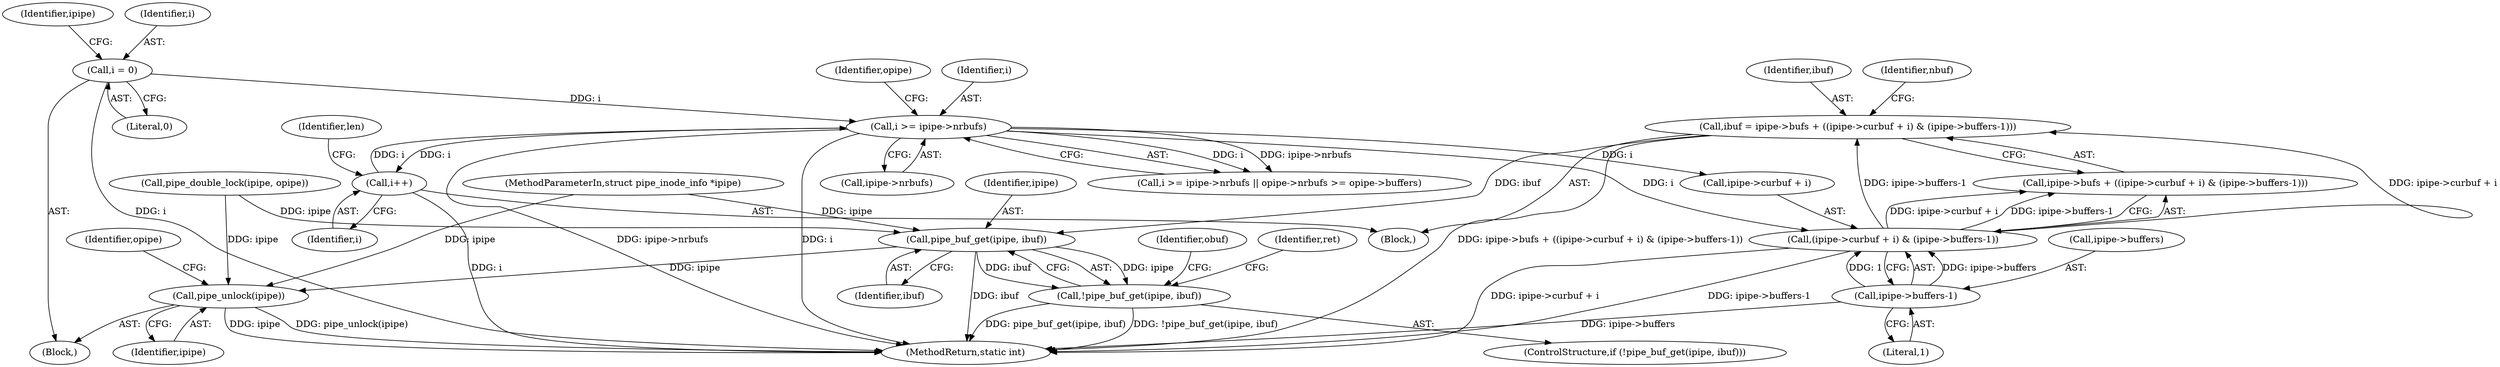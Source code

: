 digraph "0_linux_15fab63e1e57be9fdb5eec1bbc5916e9825e9acb@integer" {
"1000161" [label="(Call,ibuf = ipipe->bufs + ((ipipe->curbuf + i) & (ipipe->buffers-1)))"];
"1000167" [label="(Call,(ipipe->curbuf + i) & (ipipe->buffers-1))"];
"1000148" [label="(Call,i >= ipipe->nrbufs)"];
"1000250" [label="(Call,i++)"];
"1000119" [label="(Call,i = 0)"];
"1000173" [label="(Call,ipipe->buffers-1)"];
"1000195" [label="(Call,pipe_buf_get(ipipe, ibuf))"];
"1000194" [label="(Call,!pipe_buf_get(ipipe, ibuf))"];
"1000268" [label="(Call,pipe_unlock(ipipe))"];
"1000123" [label="(Call,pipe_double_lock(ipipe, opipe))"];
"1000127" [label="(Block,)"];
"1000269" [label="(Identifier,ipipe)"];
"1000107" [label="(MethodParameterIn,struct pipe_inode_info *ipipe)"];
"1000155" [label="(Identifier,opipe)"];
"1000121" [label="(Literal,0)"];
"1000174" [label="(Call,ipipe->buffers)"];
"1000252" [label="(Identifier,len)"];
"1000209" [label="(Identifier,obuf)"];
"1000148" [label="(Call,i >= ipipe->nrbufs)"];
"1000193" [label="(ControlStructure,if (!pipe_buf_get(ipipe, ibuf)))"];
"1000124" [label="(Identifier,ipipe)"];
"1000194" [label="(Call,!pipe_buf_get(ipipe, ibuf))"];
"1000251" [label="(Identifier,i)"];
"1000196" [label="(Identifier,ipipe)"];
"1000119" [label="(Call,i = 0)"];
"1000162" [label="(Identifier,ibuf)"];
"1000111" [label="(Block,)"];
"1000271" [label="(Identifier,opipe)"];
"1000195" [label="(Call,pipe_buf_get(ipipe, ibuf))"];
"1000120" [label="(Identifier,i)"];
"1000173" [label="(Call,ipipe->buffers-1)"];
"1000163" [label="(Call,ipipe->bufs + ((ipipe->curbuf + i) & (ipipe->buffers-1)))"];
"1000161" [label="(Call,ibuf = ipipe->bufs + ((ipipe->curbuf + i) & (ipipe->buffers-1)))"];
"1000250" [label="(Call,i++)"];
"1000150" [label="(Call,ipipe->nrbufs)"];
"1000201" [label="(Identifier,ret)"];
"1000280" [label="(MethodReturn,static int)"];
"1000167" [label="(Call,(ipipe->curbuf + i) & (ipipe->buffers-1))"];
"1000268" [label="(Call,pipe_unlock(ipipe))"];
"1000179" [label="(Identifier,nbuf)"];
"1000147" [label="(Call,i >= ipipe->nrbufs || opipe->nrbufs >= opipe->buffers)"];
"1000177" [label="(Literal,1)"];
"1000149" [label="(Identifier,i)"];
"1000197" [label="(Identifier,ibuf)"];
"1000168" [label="(Call,ipipe->curbuf + i)"];
"1000161" -> "1000127"  [label="AST: "];
"1000161" -> "1000163"  [label="CFG: "];
"1000162" -> "1000161"  [label="AST: "];
"1000163" -> "1000161"  [label="AST: "];
"1000179" -> "1000161"  [label="CFG: "];
"1000161" -> "1000280"  [label="DDG: ipipe->bufs + ((ipipe->curbuf + i) & (ipipe->buffers-1))"];
"1000167" -> "1000161"  [label="DDG: ipipe->curbuf + i"];
"1000167" -> "1000161"  [label="DDG: ipipe->buffers-1"];
"1000161" -> "1000195"  [label="DDG: ibuf"];
"1000167" -> "1000163"  [label="AST: "];
"1000167" -> "1000173"  [label="CFG: "];
"1000168" -> "1000167"  [label="AST: "];
"1000173" -> "1000167"  [label="AST: "];
"1000163" -> "1000167"  [label="CFG: "];
"1000167" -> "1000280"  [label="DDG: ipipe->curbuf + i"];
"1000167" -> "1000280"  [label="DDG: ipipe->buffers-1"];
"1000167" -> "1000163"  [label="DDG: ipipe->curbuf + i"];
"1000167" -> "1000163"  [label="DDG: ipipe->buffers-1"];
"1000148" -> "1000167"  [label="DDG: i"];
"1000173" -> "1000167"  [label="DDG: ipipe->buffers"];
"1000173" -> "1000167"  [label="DDG: 1"];
"1000148" -> "1000147"  [label="AST: "];
"1000148" -> "1000150"  [label="CFG: "];
"1000149" -> "1000148"  [label="AST: "];
"1000150" -> "1000148"  [label="AST: "];
"1000155" -> "1000148"  [label="CFG: "];
"1000147" -> "1000148"  [label="CFG: "];
"1000148" -> "1000280"  [label="DDG: i"];
"1000148" -> "1000280"  [label="DDG: ipipe->nrbufs"];
"1000148" -> "1000147"  [label="DDG: i"];
"1000148" -> "1000147"  [label="DDG: ipipe->nrbufs"];
"1000250" -> "1000148"  [label="DDG: i"];
"1000119" -> "1000148"  [label="DDG: i"];
"1000148" -> "1000168"  [label="DDG: i"];
"1000148" -> "1000250"  [label="DDG: i"];
"1000250" -> "1000127"  [label="AST: "];
"1000250" -> "1000251"  [label="CFG: "];
"1000251" -> "1000250"  [label="AST: "];
"1000252" -> "1000250"  [label="CFG: "];
"1000250" -> "1000280"  [label="DDG: i"];
"1000119" -> "1000111"  [label="AST: "];
"1000119" -> "1000121"  [label="CFG: "];
"1000120" -> "1000119"  [label="AST: "];
"1000121" -> "1000119"  [label="AST: "];
"1000124" -> "1000119"  [label="CFG: "];
"1000119" -> "1000280"  [label="DDG: i"];
"1000173" -> "1000177"  [label="CFG: "];
"1000174" -> "1000173"  [label="AST: "];
"1000177" -> "1000173"  [label="AST: "];
"1000173" -> "1000280"  [label="DDG: ipipe->buffers"];
"1000195" -> "1000194"  [label="AST: "];
"1000195" -> "1000197"  [label="CFG: "];
"1000196" -> "1000195"  [label="AST: "];
"1000197" -> "1000195"  [label="AST: "];
"1000194" -> "1000195"  [label="CFG: "];
"1000195" -> "1000280"  [label="DDG: ibuf"];
"1000195" -> "1000194"  [label="DDG: ipipe"];
"1000195" -> "1000194"  [label="DDG: ibuf"];
"1000123" -> "1000195"  [label="DDG: ipipe"];
"1000107" -> "1000195"  [label="DDG: ipipe"];
"1000195" -> "1000268"  [label="DDG: ipipe"];
"1000194" -> "1000193"  [label="AST: "];
"1000201" -> "1000194"  [label="CFG: "];
"1000209" -> "1000194"  [label="CFG: "];
"1000194" -> "1000280"  [label="DDG: !pipe_buf_get(ipipe, ibuf)"];
"1000194" -> "1000280"  [label="DDG: pipe_buf_get(ipipe, ibuf)"];
"1000268" -> "1000111"  [label="AST: "];
"1000268" -> "1000269"  [label="CFG: "];
"1000269" -> "1000268"  [label="AST: "];
"1000271" -> "1000268"  [label="CFG: "];
"1000268" -> "1000280"  [label="DDG: ipipe"];
"1000268" -> "1000280"  [label="DDG: pipe_unlock(ipipe)"];
"1000123" -> "1000268"  [label="DDG: ipipe"];
"1000107" -> "1000268"  [label="DDG: ipipe"];
}
